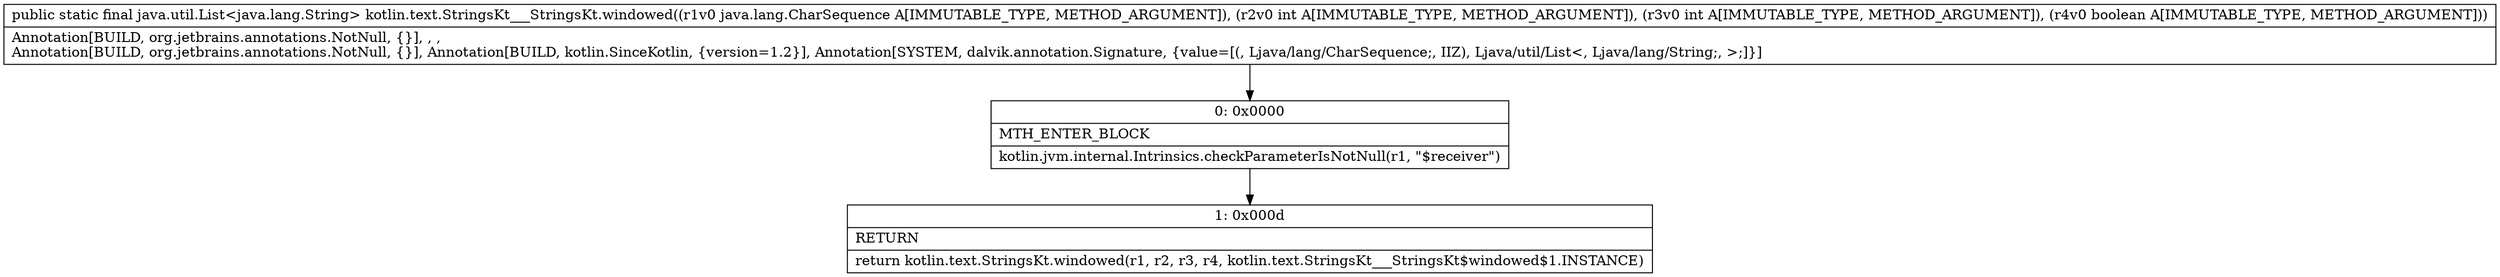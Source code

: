 digraph "CFG forkotlin.text.StringsKt___StringsKt.windowed(Ljava\/lang\/CharSequence;IIZ)Ljava\/util\/List;" {
Node_0 [shape=record,label="{0\:\ 0x0000|MTH_ENTER_BLOCK\l|kotlin.jvm.internal.Intrinsics.checkParameterIsNotNull(r1, \"$receiver\")\l}"];
Node_1 [shape=record,label="{1\:\ 0x000d|RETURN\l|return kotlin.text.StringsKt.windowed(r1, r2, r3, r4, kotlin.text.StringsKt___StringsKt$windowed$1.INSTANCE)\l}"];
MethodNode[shape=record,label="{public static final java.util.List\<java.lang.String\> kotlin.text.StringsKt___StringsKt.windowed((r1v0 java.lang.CharSequence A[IMMUTABLE_TYPE, METHOD_ARGUMENT]), (r2v0 int A[IMMUTABLE_TYPE, METHOD_ARGUMENT]), (r3v0 int A[IMMUTABLE_TYPE, METHOD_ARGUMENT]), (r4v0 boolean A[IMMUTABLE_TYPE, METHOD_ARGUMENT]))  | Annotation[BUILD, org.jetbrains.annotations.NotNull, \{\}], , , \lAnnotation[BUILD, org.jetbrains.annotations.NotNull, \{\}], Annotation[BUILD, kotlin.SinceKotlin, \{version=1.2\}], Annotation[SYSTEM, dalvik.annotation.Signature, \{value=[(, Ljava\/lang\/CharSequence;, IIZ), Ljava\/util\/List\<, Ljava\/lang\/String;, \>;]\}]\l}"];
MethodNode -> Node_0;
Node_0 -> Node_1;
}


